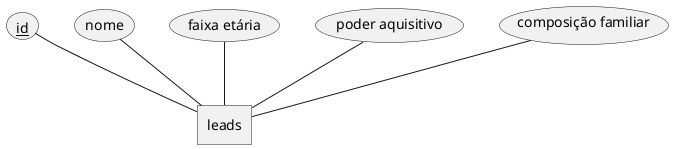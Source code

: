 @startchen

entity leads{
id <<key>>
nome
faixa etária
poder aquisitivo
composição familiar
}

@endchen
